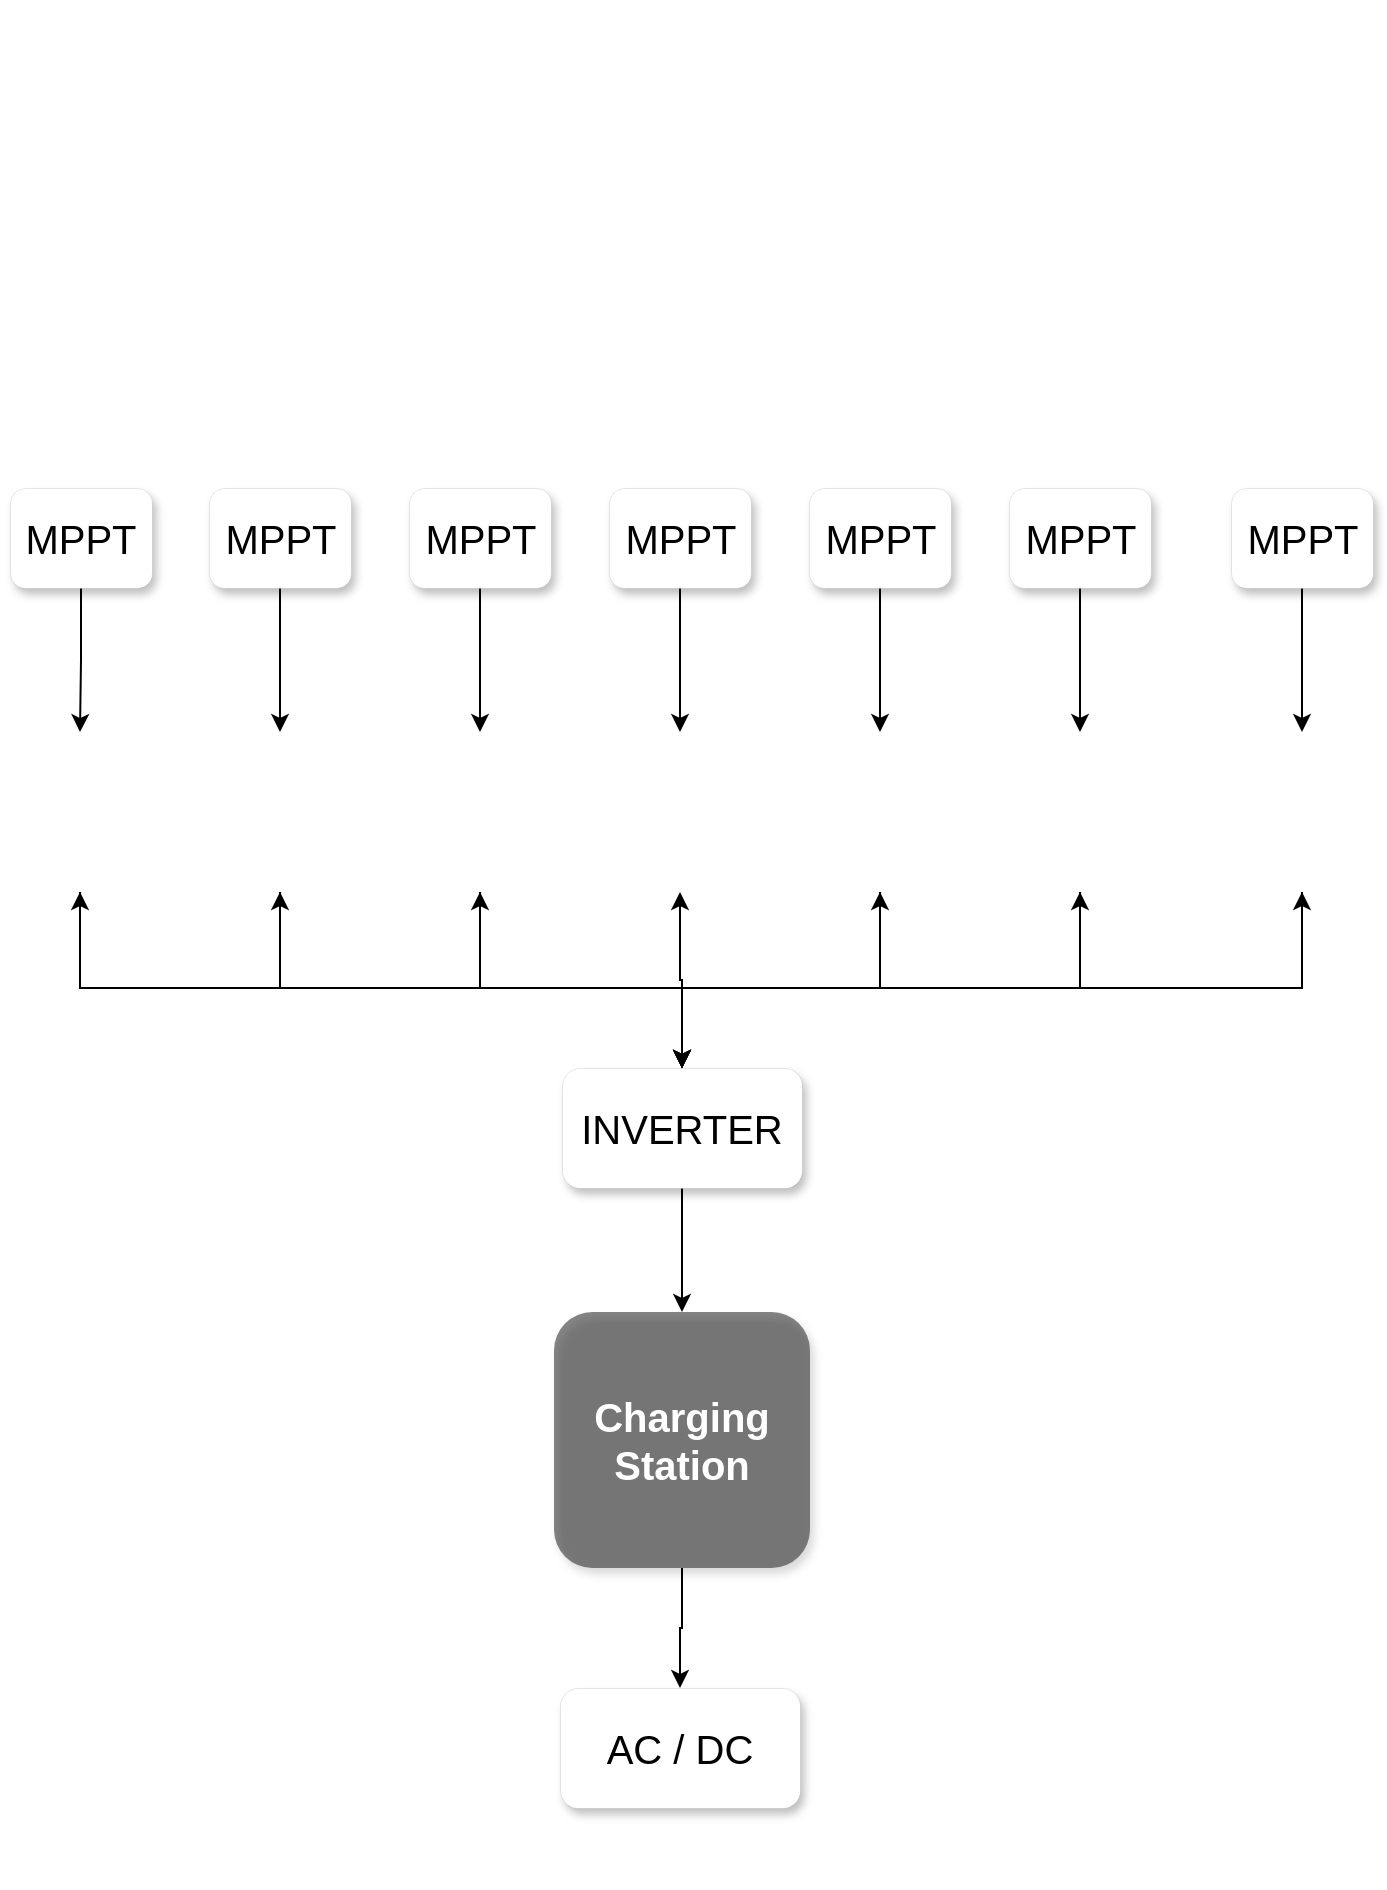 <mxfile version="16.5.6" type="github">
  <diagram id="3-a4-CI-qSKEU-WzGFCh" name="Page-1">
    <mxGraphModel dx="2780" dy="1712" grid="1" gridSize="10" guides="1" tooltips="1" connect="1" arrows="1" fold="1" page="1" pageScale="1" pageWidth="827" pageHeight="1169" math="0" shadow="0">
      <root>
        <mxCell id="0" />
        <mxCell id="1" parent="0" />
        <mxCell id="anqY4GfiEuh1hVHhhSKL-25" style="edgeStyle=orthogonalEdgeStyle;rounded=0;orthogonalLoop=1;jettySize=auto;html=1;exitX=0.5;exitY=1;exitDx=0;exitDy=0;entryX=0.5;entryY=0;entryDx=0;entryDy=0;fontSize=20;fontColor=#000000;" edge="1" parent="1" source="anqY4GfiEuh1hVHhhSKL-1" target="anqY4GfiEuh1hVHhhSKL-24">
          <mxGeometry relative="1" as="geometry" />
        </mxCell>
        <mxCell id="anqY4GfiEuh1hVHhhSKL-1" value="&lt;b style=&quot;font-size: 20px&quot;&gt;&lt;font color=&quot;#ffffff&quot; style=&quot;font-size: 20px&quot;&gt;Charging&lt;br&gt;Station&lt;/font&gt;&lt;/b&gt;" style="whiteSpace=wrap;html=1;aspect=fixed;fillColor=#333333;gradientColor=none;rounded=1;shadow=1;sketch=0;glass=0;strokeColor=none;opacity=60;" vertex="1" parent="1">
          <mxGeometry x="376" y="742" width="128" height="128" as="geometry" />
        </mxCell>
        <mxCell id="anqY4GfiEuh1hVHhhSKL-2" value="" style="shape=image;html=1;verticalAlign=top;verticalLabelPosition=bottom;labelBackgroundColor=#ffffff;imageAspect=0;aspect=fixed;image=https://cdn4.iconfinder.com/data/icons/transportation-and-vehicle/128/Transportation_And_Vehicle_3-03-128.png" vertex="1" parent="1">
          <mxGeometry x="114" y="940" width="90" height="90" as="geometry" />
        </mxCell>
        <mxCell id="anqY4GfiEuh1hVHhhSKL-47" style="edgeStyle=orthogonalEdgeStyle;rounded=0;orthogonalLoop=1;jettySize=auto;html=1;entryX=0.5;entryY=0;entryDx=0;entryDy=0;fontSize=20;fontColor=#000000;" edge="1" parent="1" source="anqY4GfiEuh1hVHhhSKL-11" target="anqY4GfiEuh1hVHhhSKL-18">
          <mxGeometry relative="1" as="geometry">
            <Array as="points">
              <mxPoint x="139" y="580" />
              <mxPoint x="440" y="580" />
            </Array>
          </mxGeometry>
        </mxCell>
        <mxCell id="anqY4GfiEuh1hVHhhSKL-11" value="" style="shape=image;html=1;verticalAlign=top;verticalLabelPosition=bottom;labelBackgroundColor=#ffffff;imageAspect=0;aspect=fixed;image=https://cdn3.iconfinder.com/data/icons/energy-and-power-glyph-24-px/24/Automotive_battery_battery_charging_car_battery_truck_battery_vehicle_battery_2-128.png;fillOpacity=70;" vertex="1" parent="1">
          <mxGeometry x="99" y="452" width="80" height="80" as="geometry" />
        </mxCell>
        <mxCell id="anqY4GfiEuh1hVHhhSKL-48" style="edgeStyle=orthogonalEdgeStyle;rounded=0;orthogonalLoop=1;jettySize=auto;html=1;exitX=0.5;exitY=1;exitDx=0;exitDy=0;fontSize=20;fontColor=#000000;" edge="1" parent="1" source="anqY4GfiEuh1hVHhhSKL-12" target="anqY4GfiEuh1hVHhhSKL-18">
          <mxGeometry relative="1" as="geometry">
            <Array as="points">
              <mxPoint x="239" y="580" />
              <mxPoint x="440" y="580" />
            </Array>
          </mxGeometry>
        </mxCell>
        <mxCell id="anqY4GfiEuh1hVHhhSKL-12" value="" style="shape=image;html=1;verticalAlign=top;verticalLabelPosition=bottom;labelBackgroundColor=#ffffff;imageAspect=0;aspect=fixed;image=https://cdn3.iconfinder.com/data/icons/energy-and-power-glyph-24-px/24/Automotive_battery_battery_charging_car_battery_truck_battery_vehicle_battery_2-128.png;fillOpacity=70;" vertex="1" parent="1">
          <mxGeometry x="199" y="452" width="80" height="80" as="geometry" />
        </mxCell>
        <mxCell id="anqY4GfiEuh1hVHhhSKL-49" style="edgeStyle=orthogonalEdgeStyle;rounded=0;orthogonalLoop=1;jettySize=auto;html=1;entryX=0.5;entryY=0;entryDx=0;entryDy=0;fontSize=20;fontColor=#000000;" edge="1" parent="1" source="anqY4GfiEuh1hVHhhSKL-13" target="anqY4GfiEuh1hVHhhSKL-18">
          <mxGeometry relative="1" as="geometry">
            <Array as="points">
              <mxPoint x="339" y="580" />
              <mxPoint x="440" y="580" />
            </Array>
          </mxGeometry>
        </mxCell>
        <mxCell id="anqY4GfiEuh1hVHhhSKL-13" value="" style="shape=image;html=1;verticalAlign=top;verticalLabelPosition=bottom;labelBackgroundColor=#ffffff;imageAspect=0;aspect=fixed;image=https://cdn3.iconfinder.com/data/icons/energy-and-power-glyph-24-px/24/Automotive_battery_battery_charging_car_battery_truck_battery_vehicle_battery_2-128.png;fillOpacity=70;" vertex="1" parent="1">
          <mxGeometry x="299" y="452" width="80" height="80" as="geometry" />
        </mxCell>
        <mxCell id="anqY4GfiEuh1hVHhhSKL-14" value="" style="shape=image;html=1;verticalAlign=top;verticalLabelPosition=bottom;labelBackgroundColor=#ffffff;imageAspect=0;aspect=fixed;image=https://cdn3.iconfinder.com/data/icons/energy-and-power-glyph-24-px/24/Automotive_battery_battery_charging_car_battery_truck_battery_vehicle_battery_2-128.png;fillOpacity=70;" vertex="1" parent="1">
          <mxGeometry x="399" y="452" width="80" height="80" as="geometry" />
        </mxCell>
        <mxCell id="anqY4GfiEuh1hVHhhSKL-50" style="edgeStyle=orthogonalEdgeStyle;rounded=0;orthogonalLoop=1;jettySize=auto;html=1;fontSize=20;fontColor=#000000;" edge="1" parent="1" source="anqY4GfiEuh1hVHhhSKL-15">
          <mxGeometry relative="1" as="geometry">
            <mxPoint x="440" y="620" as="targetPoint" />
            <Array as="points">
              <mxPoint x="539" y="580" />
              <mxPoint x="440" y="580" />
            </Array>
          </mxGeometry>
        </mxCell>
        <mxCell id="anqY4GfiEuh1hVHhhSKL-15" value="" style="shape=image;html=1;verticalAlign=top;verticalLabelPosition=bottom;labelBackgroundColor=#ffffff;imageAspect=0;aspect=fixed;image=https://cdn3.iconfinder.com/data/icons/energy-and-power-glyph-24-px/24/Automotive_battery_battery_charging_car_battery_truck_battery_vehicle_battery_2-128.png;fillOpacity=70;" vertex="1" parent="1">
          <mxGeometry x="499" y="452" width="80" height="80" as="geometry" />
        </mxCell>
        <mxCell id="anqY4GfiEuh1hVHhhSKL-51" style="edgeStyle=orthogonalEdgeStyle;rounded=0;orthogonalLoop=1;jettySize=auto;html=1;exitX=0.5;exitY=1;exitDx=0;exitDy=0;entryX=0.5;entryY=0;entryDx=0;entryDy=0;fontSize=20;fontColor=#000000;" edge="1" parent="1" source="anqY4GfiEuh1hVHhhSKL-16" target="anqY4GfiEuh1hVHhhSKL-18">
          <mxGeometry relative="1" as="geometry">
            <Array as="points">
              <mxPoint x="639" y="580" />
              <mxPoint x="440" y="580" />
            </Array>
          </mxGeometry>
        </mxCell>
        <mxCell id="anqY4GfiEuh1hVHhhSKL-16" value="" style="shape=image;html=1;verticalAlign=top;verticalLabelPosition=bottom;labelBackgroundColor=#ffffff;imageAspect=0;aspect=fixed;image=https://cdn3.iconfinder.com/data/icons/energy-and-power-glyph-24-px/24/Automotive_battery_battery_charging_car_battery_truck_battery_vehicle_battery_2-128.png;fillOpacity=70;" vertex="1" parent="1">
          <mxGeometry x="599" y="452" width="80" height="80" as="geometry" />
        </mxCell>
        <mxCell id="anqY4GfiEuh1hVHhhSKL-19" style="edgeStyle=orthogonalEdgeStyle;rounded=0;orthogonalLoop=1;jettySize=auto;html=1;entryX=0.5;entryY=0;entryDx=0;entryDy=0;fontSize=20;fontColor=#000000;" edge="1" parent="1" source="anqY4GfiEuh1hVHhhSKL-18" target="anqY4GfiEuh1hVHhhSKL-1">
          <mxGeometry relative="1" as="geometry" />
        </mxCell>
        <mxCell id="anqY4GfiEuh1hVHhhSKL-43" style="edgeStyle=orthogonalEdgeStyle;rounded=0;orthogonalLoop=1;jettySize=auto;html=1;entryX=0.5;entryY=1;entryDx=0;entryDy=0;fontSize=20;fontColor=#000000;" edge="1" parent="1" source="anqY4GfiEuh1hVHhhSKL-18" target="anqY4GfiEuh1hVHhhSKL-14">
          <mxGeometry relative="1" as="geometry" />
        </mxCell>
        <mxCell id="anqY4GfiEuh1hVHhhSKL-53" style="edgeStyle=orthogonalEdgeStyle;rounded=0;orthogonalLoop=1;jettySize=auto;html=1;entryX=0.5;entryY=1;entryDx=0;entryDy=0;fontSize=20;fontColor=#000000;" edge="1" parent="1" source="anqY4GfiEuh1hVHhhSKL-18" target="anqY4GfiEuh1hVHhhSKL-15">
          <mxGeometry relative="1" as="geometry">
            <Array as="points">
              <mxPoint x="440" y="580" />
              <mxPoint x="539" y="580" />
            </Array>
          </mxGeometry>
        </mxCell>
        <mxCell id="anqY4GfiEuh1hVHhhSKL-54" style="edgeStyle=orthogonalEdgeStyle;rounded=0;orthogonalLoop=1;jettySize=auto;html=1;entryX=0.5;entryY=1;entryDx=0;entryDy=0;fontSize=20;fontColor=#000000;" edge="1" parent="1" source="anqY4GfiEuh1hVHhhSKL-18" target="anqY4GfiEuh1hVHhhSKL-16">
          <mxGeometry relative="1" as="geometry">
            <Array as="points">
              <mxPoint x="440" y="580" />
              <mxPoint x="639" y="580" />
            </Array>
          </mxGeometry>
        </mxCell>
        <mxCell id="anqY4GfiEuh1hVHhhSKL-55" style="edgeStyle=orthogonalEdgeStyle;rounded=0;orthogonalLoop=1;jettySize=auto;html=1;entryX=0.5;entryY=1;entryDx=0;entryDy=0;fontSize=20;fontColor=#000000;" edge="1" parent="1" source="anqY4GfiEuh1hVHhhSKL-18" target="anqY4GfiEuh1hVHhhSKL-44">
          <mxGeometry relative="1" as="geometry">
            <Array as="points">
              <mxPoint x="440" y="580" />
              <mxPoint x="750" y="580" />
            </Array>
          </mxGeometry>
        </mxCell>
        <mxCell id="anqY4GfiEuh1hVHhhSKL-56" style="edgeStyle=orthogonalEdgeStyle;rounded=0;orthogonalLoop=1;jettySize=auto;html=1;entryX=0.5;entryY=1;entryDx=0;entryDy=0;fontSize=20;fontColor=#000000;" edge="1" parent="1" source="anqY4GfiEuh1hVHhhSKL-18" target="anqY4GfiEuh1hVHhhSKL-13">
          <mxGeometry relative="1" as="geometry">
            <Array as="points">
              <mxPoint x="440" y="580" />
              <mxPoint x="339" y="580" />
            </Array>
          </mxGeometry>
        </mxCell>
        <mxCell id="anqY4GfiEuh1hVHhhSKL-57" style="edgeStyle=orthogonalEdgeStyle;rounded=0;orthogonalLoop=1;jettySize=auto;html=1;entryX=0.5;entryY=1;entryDx=0;entryDy=0;fontSize=20;fontColor=#000000;" edge="1" parent="1" source="anqY4GfiEuh1hVHhhSKL-18" target="anqY4GfiEuh1hVHhhSKL-12">
          <mxGeometry relative="1" as="geometry">
            <Array as="points">
              <mxPoint x="440" y="580" />
              <mxPoint x="239" y="580" />
            </Array>
          </mxGeometry>
        </mxCell>
        <mxCell id="anqY4GfiEuh1hVHhhSKL-58" style="edgeStyle=orthogonalEdgeStyle;rounded=0;orthogonalLoop=1;jettySize=auto;html=1;entryX=0.5;entryY=1;entryDx=0;entryDy=0;fontSize=20;fontColor=#000000;" edge="1" parent="1" source="anqY4GfiEuh1hVHhhSKL-18" target="anqY4GfiEuh1hVHhhSKL-11">
          <mxGeometry relative="1" as="geometry">
            <Array as="points">
              <mxPoint x="440" y="580" />
              <mxPoint x="139" y="580" />
            </Array>
          </mxGeometry>
        </mxCell>
        <mxCell id="anqY4GfiEuh1hVHhhSKL-18" value="&lt;font color=&quot;#000000&quot;&gt;INVERTER&lt;/font&gt;" style="rounded=1;whiteSpace=wrap;html=1;shadow=1;glass=0;sketch=0;fontSize=20;fontColor=#FFFFFF;fillColor=default;gradientColor=none;strokeColor=default;strokeWidth=0;" vertex="1" parent="1">
          <mxGeometry x="380" y="620" width="120" height="60" as="geometry" />
        </mxCell>
        <mxCell id="anqY4GfiEuh1hVHhhSKL-20" value="" style="shape=image;html=1;verticalAlign=top;verticalLabelPosition=bottom;labelBackgroundColor=#ffffff;imageAspect=0;aspect=fixed;image=https://cdn2.iconfinder.com/data/icons/business-and-education-1/512/133_Solar_Panel_Energy_technology_smart_city_technology_smart-128.png;rounded=1;shadow=1;glass=0;sketch=0;fontSize=20;fontColor=#000000;fillColor=default;gradientColor=none;fillOpacity=80;" vertex="1" parent="1">
          <mxGeometry x="143" y="90" width="128" height="128" as="geometry" />
        </mxCell>
        <mxCell id="anqY4GfiEuh1hVHhhSKL-22" value="" style="shape=image;html=1;verticalAlign=top;verticalLabelPosition=bottom;labelBackgroundColor=#ffffff;imageAspect=0;aspect=fixed;image=https://cdn2.iconfinder.com/data/icons/business-and-education-1/512/133_Solar_Panel_Energy_technology_smart_city_technology_smart-128.png;rounded=1;shadow=1;glass=0;sketch=0;fontSize=20;fontColor=#000000;fillColor=default;gradientColor=none;fillOpacity=80;" vertex="1" parent="1">
          <mxGeometry x="379" y="90" width="128" height="128" as="geometry" />
        </mxCell>
        <mxCell id="anqY4GfiEuh1hVHhhSKL-23" value="" style="shape=image;html=1;verticalAlign=top;verticalLabelPosition=bottom;labelBackgroundColor=#ffffff;imageAspect=0;aspect=fixed;image=https://cdn2.iconfinder.com/data/icons/business-and-education-1/512/133_Solar_Panel_Energy_technology_smart_city_technology_smart-128.png;rounded=1;shadow=1;glass=0;sketch=0;fontSize=20;fontColor=#000000;fillColor=default;gradientColor=none;fillOpacity=80;" vertex="1" parent="1">
          <mxGeometry x="609" y="90" width="128" height="128" as="geometry" />
        </mxCell>
        <mxCell id="anqY4GfiEuh1hVHhhSKL-24" value="&lt;font color=&quot;#000000&quot;&gt;AC / DC&lt;/font&gt;" style="rounded=1;whiteSpace=wrap;html=1;shadow=1;glass=0;sketch=0;fontSize=20;fontColor=#FFFFFF;fillColor=default;gradientColor=none;strokeColor=default;strokeWidth=0;" vertex="1" parent="1">
          <mxGeometry x="379" y="930" width="120" height="60" as="geometry" />
        </mxCell>
        <mxCell id="anqY4GfiEuh1hVHhhSKL-33" style="edgeStyle=orthogonalEdgeStyle;rounded=0;orthogonalLoop=1;jettySize=auto;html=1;fontSize=20;fontColor=#000000;" edge="1" parent="1" source="anqY4GfiEuh1hVHhhSKL-27" target="anqY4GfiEuh1hVHhhSKL-11">
          <mxGeometry relative="1" as="geometry" />
        </mxCell>
        <mxCell id="anqY4GfiEuh1hVHhhSKL-27" value="&lt;font color=&quot;#000000&quot;&gt;MPPT&lt;/font&gt;" style="rounded=1;whiteSpace=wrap;html=1;shadow=1;glass=0;sketch=0;fontSize=20;fontColor=#FFFFFF;fillColor=default;gradientColor=none;strokeColor=default;strokeWidth=0;" vertex="1" parent="1">
          <mxGeometry x="104" y="330" width="71" height="50" as="geometry" />
        </mxCell>
        <mxCell id="anqY4GfiEuh1hVHhhSKL-34" style="edgeStyle=orthogonalEdgeStyle;rounded=0;orthogonalLoop=1;jettySize=auto;html=1;fontSize=20;fontColor=#000000;" edge="1" parent="1" source="anqY4GfiEuh1hVHhhSKL-28" target="anqY4GfiEuh1hVHhhSKL-12">
          <mxGeometry relative="1" as="geometry" />
        </mxCell>
        <mxCell id="anqY4GfiEuh1hVHhhSKL-28" value="&lt;font color=&quot;#000000&quot;&gt;MPPT&lt;/font&gt;" style="rounded=1;whiteSpace=wrap;html=1;shadow=1;glass=0;sketch=0;fontSize=20;fontColor=#FFFFFF;fillColor=default;gradientColor=none;strokeColor=default;strokeWidth=0;" vertex="1" parent="1">
          <mxGeometry x="203.5" y="330" width="71" height="50" as="geometry" />
        </mxCell>
        <mxCell id="anqY4GfiEuh1hVHhhSKL-35" style="edgeStyle=orthogonalEdgeStyle;rounded=0;orthogonalLoop=1;jettySize=auto;html=1;fontSize=20;fontColor=#000000;" edge="1" parent="1" source="anqY4GfiEuh1hVHhhSKL-29" target="anqY4GfiEuh1hVHhhSKL-13">
          <mxGeometry relative="1" as="geometry" />
        </mxCell>
        <mxCell id="anqY4GfiEuh1hVHhhSKL-29" value="&lt;font color=&quot;#000000&quot;&gt;MPPT&lt;/font&gt;" style="rounded=1;whiteSpace=wrap;html=1;shadow=1;glass=0;sketch=0;fontSize=20;fontColor=#FFFFFF;fillColor=default;gradientColor=none;strokeColor=default;strokeWidth=0;" vertex="1" parent="1">
          <mxGeometry x="303.5" y="330" width="71" height="50" as="geometry" />
        </mxCell>
        <mxCell id="anqY4GfiEuh1hVHhhSKL-36" style="edgeStyle=orthogonalEdgeStyle;rounded=0;orthogonalLoop=1;jettySize=auto;html=1;entryX=0.5;entryY=0;entryDx=0;entryDy=0;fontSize=20;fontColor=#000000;" edge="1" parent="1" source="anqY4GfiEuh1hVHhhSKL-30" target="anqY4GfiEuh1hVHhhSKL-14">
          <mxGeometry relative="1" as="geometry" />
        </mxCell>
        <mxCell id="anqY4GfiEuh1hVHhhSKL-30" value="&lt;font color=&quot;#000000&quot;&gt;MPPT&lt;/font&gt;" style="rounded=1;whiteSpace=wrap;html=1;shadow=1;glass=0;sketch=0;fontSize=20;fontColor=#FFFFFF;fillColor=default;gradientColor=none;strokeColor=default;strokeWidth=0;" vertex="1" parent="1">
          <mxGeometry x="403.5" y="330" width="71" height="50" as="geometry" />
        </mxCell>
        <mxCell id="anqY4GfiEuh1hVHhhSKL-37" style="edgeStyle=orthogonalEdgeStyle;rounded=0;orthogonalLoop=1;jettySize=auto;html=1;fontSize=20;fontColor=#000000;" edge="1" parent="1" source="anqY4GfiEuh1hVHhhSKL-31" target="anqY4GfiEuh1hVHhhSKL-15">
          <mxGeometry relative="1" as="geometry" />
        </mxCell>
        <mxCell id="anqY4GfiEuh1hVHhhSKL-31" value="&lt;font color=&quot;#000000&quot;&gt;MPPT&lt;/font&gt;" style="rounded=1;whiteSpace=wrap;html=1;shadow=1;glass=0;sketch=0;fontSize=20;fontColor=#FFFFFF;fillColor=default;gradientColor=none;strokeColor=default;strokeWidth=0;" vertex="1" parent="1">
          <mxGeometry x="503.5" y="330" width="71" height="50" as="geometry" />
        </mxCell>
        <mxCell id="anqY4GfiEuh1hVHhhSKL-38" style="edgeStyle=orthogonalEdgeStyle;rounded=0;orthogonalLoop=1;jettySize=auto;html=1;fontSize=20;fontColor=#000000;" edge="1" parent="1" source="anqY4GfiEuh1hVHhhSKL-32" target="anqY4GfiEuh1hVHhhSKL-16">
          <mxGeometry relative="1" as="geometry" />
        </mxCell>
        <mxCell id="anqY4GfiEuh1hVHhhSKL-32" value="&lt;font color=&quot;#000000&quot;&gt;MPPT&lt;/font&gt;" style="rounded=1;whiteSpace=wrap;html=1;shadow=1;glass=0;sketch=0;fontSize=20;fontColor=#FFFFFF;fillColor=default;gradientColor=none;strokeColor=default;strokeWidth=0;" vertex="1" parent="1">
          <mxGeometry x="603.5" y="330" width="71" height="50" as="geometry" />
        </mxCell>
        <mxCell id="anqY4GfiEuh1hVHhhSKL-52" style="edgeStyle=orthogonalEdgeStyle;rounded=0;orthogonalLoop=1;jettySize=auto;html=1;entryX=0.5;entryY=0;entryDx=0;entryDy=0;fontSize=20;fontColor=#000000;" edge="1" parent="1" source="anqY4GfiEuh1hVHhhSKL-44" target="anqY4GfiEuh1hVHhhSKL-18">
          <mxGeometry relative="1" as="geometry">
            <Array as="points">
              <mxPoint x="750" y="580" />
              <mxPoint x="440" y="580" />
            </Array>
          </mxGeometry>
        </mxCell>
        <mxCell id="anqY4GfiEuh1hVHhhSKL-44" value="" style="shape=image;html=1;verticalAlign=top;verticalLabelPosition=bottom;labelBackgroundColor=#ffffff;imageAspect=0;aspect=fixed;image=https://cdn3.iconfinder.com/data/icons/energy-and-power-glyph-24-px/24/Automotive_battery_battery_charging_car_battery_truck_battery_vehicle_battery_2-128.png;fillOpacity=70;" vertex="1" parent="1">
          <mxGeometry x="710" y="452" width="80" height="80" as="geometry" />
        </mxCell>
        <mxCell id="anqY4GfiEuh1hVHhhSKL-46" style="edgeStyle=orthogonalEdgeStyle;rounded=0;orthogonalLoop=1;jettySize=auto;html=1;exitX=0.5;exitY=1;exitDx=0;exitDy=0;fontSize=20;fontColor=#000000;" edge="1" parent="1" source="anqY4GfiEuh1hVHhhSKL-45" target="anqY4GfiEuh1hVHhhSKL-44">
          <mxGeometry relative="1" as="geometry" />
        </mxCell>
        <mxCell id="anqY4GfiEuh1hVHhhSKL-45" value="&lt;font color=&quot;#000000&quot;&gt;MPPT&lt;/font&gt;" style="rounded=1;whiteSpace=wrap;html=1;shadow=1;glass=0;sketch=0;fontSize=20;fontColor=#FFFFFF;fillColor=default;gradientColor=none;strokeColor=default;strokeWidth=0;" vertex="1" parent="1">
          <mxGeometry x="714.5" y="330" width="71" height="50" as="geometry" />
        </mxCell>
      </root>
    </mxGraphModel>
  </diagram>
</mxfile>
